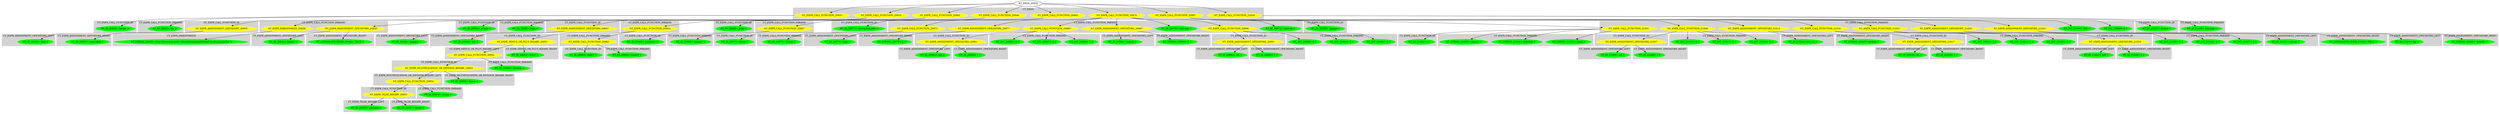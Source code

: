 digraph {

subgraph cluster0 {
 node [style=filled,color=white];
 style=filled;
 color=lightgrey;
 label = "CT_PROG";

"NT_EXPR_CALL_FUNCTION_20931"
 [fillcolor = yellow]
"NT_EXPR_CALL_FUNCTION_20934"
 [fillcolor = yellow]
"NT_EXPR_CALL_FUNCTION_20943"
 [fillcolor = yellow]
"NT_EXPR_CALL_FUNCTION_20946"
 [fillcolor = yellow]
"NT_EXPR_CALL_FUNCTION_20965"
 [fillcolor = yellow]
"NT_EXPR_CALL_FUNCTION_20970"
 [fillcolor = yellow]
"NT_EXPR_CALL_FUNCTION_20997"
 [fillcolor = yellow]
"NT_EXPR_CALL_FUNCTION_21036"
 [fillcolor = yellow]
}
"NT_PROG_20930"->"NT_EXPR_CALL_FUNCTION_20931"
subgraph cluster1 {
 node [style=filled,color=white];
 style=filled;
 color=lightgrey;
 label = "CT_EXPR_CALL_FUNCTION_ID";

"NT_ID_20932< library >"
 [fillcolor = green]
}
subgraph cluster2 {
 node [style=filled,color=white];
 style=filled;
 color=lightgrey;
 label = "CT_EXPR_CALL_FUNCTION_PARAMS";

"NT_ID_20933< car >"
 [fillcolor = green]
}
"NT_EXPR_CALL_FUNCTION_20931"->"NT_ID_20932< library >"
"NT_EXPR_CALL_FUNCTION_20931"->"NT_ID_20933< car >"
"NT_PROG_20930"->"NT_EXPR_CALL_FUNCTION_20934"
subgraph cluster3 {
 node [style=filled,color=white];
 style=filled;
 color=lightgrey;
 label = "CT_EXPR_CALL_FUNCTION_ID";

"NT_EXPR_ASSIGNMENT_OPETATORS_20935"
 [fillcolor = yellow]
}
subgraph cluster4 {
 node [style=filled,color=white];
 style=filled;
 color=lightgrey;
 label = "CT_EXPR_CALL_FUNCTION_PARAMS";

"NT_EXPR_PARENTHESIS_20938"
 [fillcolor = yellow]
"NT_EXPR_ASSIGNMENT_OPETATORS_20940"
 [fillcolor = yellow]
}
"NT_EXPR_CALL_FUNCTION_20934"->"NT_EXPR_ASSIGNMENT_OPETATORS_20935"
subgraph cluster5 {
 node [style=filled,color=white];
 style=filled;
 color=lightgrey;
 label = "CT_EXPR_ASSIGNMENT_OPETATORS_LEFT";

"NT_ID_20936< data >"
 [fillcolor = green]
}
subgraph cluster6 {
 node [style=filled,color=white];
 style=filled;
 color=lightgrey;
 label = "CT_EXPR_ASSIGNMENT_OPETATORS_RIGHT";

"NT_ID_20937< read.table >"
 [fillcolor = green]
}
"NT_EXPR_ASSIGNMENT_OPETATORS_20935"->"NT_ID_20936< data >"
"NT_EXPR_ASSIGNMENT_OPETATORS_20935"->"NT_ID_20937< read.table >"
"NT_EXPR_CALL_FUNCTION_20934"->"NT_EXPR_PARENTHESIS_20938"
subgraph cluster7 {
 node [style=filled,color=white];
 style=filled;
 color=lightgrey;
 label = "CT_EXPR_PARENTHESIS";

"NT_STRING_20939< http://www.uvm.edu/~dhowell/methods8/DataFiles/KingLong.dat >"
 [fillcolor = green]
}
"NT_EXPR_PARENTHESIS_20938"->"NT_STRING_20939< http://www.uvm.edu/~dhowell/methods8/DataFiles/KingLong.dat >"
"NT_EXPR_CALL_FUNCTION_20934"->"NT_EXPR_ASSIGNMENT_OPETATORS_20940"
subgraph cluster8 {
 node [style=filled,color=white];
 style=filled;
 color=lightgrey;
 label = "CT_EXPR_ASSIGNMENT_OPETATORS_LEFT";

"NT_ID_20941< header >"
 [fillcolor = green]
}
subgraph cluster9 {
 node [style=filled,color=white];
 style=filled;
 color=lightgrey;
 label = "CT_EXPR_ASSIGNMENT_OPETATORS_RIGHT";

"NT_LITERALSPECIFIER_20942< TRUE >"
 [fillcolor = green]
}
"NT_EXPR_ASSIGNMENT_OPETATORS_20940"->"NT_ID_20941< header >"
"NT_EXPR_ASSIGNMENT_OPETATORS_20940"->"NT_LITERALSPECIFIER_20942< TRUE >"
"NT_PROG_20930"->"NT_EXPR_CALL_FUNCTION_20943"
subgraph cluster10 {
 node [style=filled,color=white];
 style=filled;
 color=lightgrey;
 label = "CT_EXPR_CALL_FUNCTION_ID";

"NT_ID_20944< attach >"
 [fillcolor = green]
}
subgraph cluster11 {
 node [style=filled,color=white];
 style=filled;
 color=lightgrey;
 label = "CT_EXPR_CALL_FUNCTION_PARAMS";

"NT_ID_20945< data >"
 [fillcolor = green]
}
"NT_EXPR_CALL_FUNCTION_20943"->"NT_ID_20944< attach >"
"NT_EXPR_CALL_FUNCTION_20943"->"NT_ID_20945< data >"
"NT_PROG_20930"->"NT_EXPR_CALL_FUNCTION_20946"
subgraph cluster12 {
 node [style=filled,color=white];
 style=filled;
 color=lightgrey;
 label = "CT_EXPR_CALL_FUNCTION_ID";

"NT_EXPR_ASSIGNMENT_OPETATORS_20947"
 [fillcolor = yellow]
}
subgraph cluster13 {
 node [style=filled,color=white];
 style=filled;
 color=lightgrey;
 label = "CT_EXPR_CALL_FUNCTION_PARAMS";

"NT_EXPR_CALL_FUNCTION_20950"
 [fillcolor = yellow]
}
"NT_EXPR_CALL_FUNCTION_20946"->"NT_EXPR_ASSIGNMENT_OPETATORS_20947"
subgraph cluster14 {
 node [style=filled,color=white];
 style=filled;
 color=lightgrey;
 label = "CT_EXPR_ASSIGNMENT_OPETATORS_LEFT";

"NT_ID_20948< kingaov >"
 [fillcolor = green]
}
subgraph cluster15 {
 node [style=filled,color=white];
 style=filled;
 color=lightgrey;
 label = "CT_EXPR_ASSIGNMENT_OPETATORS_RIGHT";

"NT_ID_20949< aov >"
 [fillcolor = green]
}
"NT_EXPR_ASSIGNMENT_OPETATORS_20947"->"NT_ID_20948< kingaov >"
"NT_EXPR_ASSIGNMENT_OPETATORS_20947"->"NT_ID_20949< aov >"
"NT_EXPR_CALL_FUNCTION_20946"->"NT_EXPR_CALL_FUNCTION_20950"
subgraph cluster16 {
 node [style=filled,color=white];
 style=filled;
 color=lightgrey;
 label = "CT_EXPR_CALL_FUNCTION_ID";

"NT_EXPR_MINUS_OR_PLUS_BINARY_20951"
 [fillcolor = yellow]
}
subgraph cluster17 {
 node [style=filled,color=white];
 style=filled;
 color=lightgrey;
 label = "CT_EXPR_CALL_FUNCTION_PARAMS";

"NT_EXPR_CALL_FUNCTION_20962"
 [fillcolor = yellow]
}
"NT_EXPR_CALL_FUNCTION_20950"->"NT_EXPR_MINUS_OR_PLUS_BINARY_20951"
subgraph cluster18 {
 node [style=filled,color=white];
 style=filled;
 color=lightgrey;
 label = "CT_EXPR_MINUS_OR_PLUS_BINARY_LEFT";

"NT_EXPR_CALL_FUNCTION_20952"
 [fillcolor = yellow]
}
subgraph cluster19 {
 node [style=filled,color=white];
 style=filled;
 color=lightgrey;
 label = "CT_EXPR_MINUS_OR_PLUS_BINARY_RIGHT";

"NT_ID_20961< Error >"
 [fillcolor = green]
}
"NT_EXPR_MINUS_OR_PLUS_BINARY_20951"->"NT_EXPR_CALL_FUNCTION_20952"
subgraph cluster20 {
 node [style=filled,color=white];
 style=filled;
 color=lightgrey;
 label = "CT_EXPR_CALL_FUNCTION_ID";

"NT_EXPR_MULTIPLICATION_OR_DIVISION_BINARY_20953"
 [fillcolor = yellow]
}
subgraph cluster21 {
 node [style=filled,color=white];
 style=filled;
 color=lightgrey;
 label = "CT_EXPR_CALL_FUNCTION_PARAMS";

"NT_ID_20960< Interval >"
 [fillcolor = green]
}
"NT_EXPR_CALL_FUNCTION_20952"->"NT_EXPR_MULTIPLICATION_OR_DIVISION_BINARY_20953"
subgraph cluster22 {
 node [style=filled,color=white];
 style=filled;
 color=lightgrey;
 label = "CT_EXPR_MULTIPLICATION_OR_DIVISION_BINARY_LEFT";

"NT_EXPR_CALL_FUNCTION_20954"
 [fillcolor = yellow]
}
subgraph cluster23 {
 node [style=filled,color=white];
 style=filled;
 color=lightgrey;
 label = "CT_EXPR_MULTIPLICATION_OR_DIVISION_BINARY_RIGHT";

"NT_ID_20959< factor >"
 [fillcolor = green]
}
"NT_EXPR_MULTIPLICATION_OR_DIVISION_BINARY_20953"->"NT_EXPR_CALL_FUNCTION_20954"
subgraph cluster24 {
 node [style=filled,color=white];
 style=filled;
 color=lightgrey;
 label = "CT_EXPR_CALL_FUNCTION_ID";

"NT_EXPR_TILDE_BINARY_20955"
 [fillcolor = yellow]
}
subgraph cluster25 {
 node [style=filled,color=white];
 style=filled;
 color=lightgrey;
 label = "CT_EXPR_CALL_FUNCTION_PARAMS";

"NT_ID_20958< Group >"
 [fillcolor = green]
}
"NT_EXPR_CALL_FUNCTION_20954"->"NT_EXPR_TILDE_BINARY_20955"
subgraph cluster26 {
 node [style=filled,color=white];
 style=filled;
 color=lightgrey;
 label = "CT_EXPR_TILDE_BINARY_LEFT";

"NT_ID_20956< outcome >"
 [fillcolor = green]
}
subgraph cluster27 {
 node [style=filled,color=white];
 style=filled;
 color=lightgrey;
 label = "CT_EXPR_TILDE_BINARY_RIGHT";

"NT_ID_20957< factor >"
 [fillcolor = green]
}
"NT_EXPR_TILDE_BINARY_20955"->"NT_ID_20956< outcome >"
"NT_EXPR_TILDE_BINARY_20955"->"NT_ID_20957< factor >"
"NT_EXPR_CALL_FUNCTION_20954"->"NT_ID_20958< Group >"
"NT_EXPR_MULTIPLICATION_OR_DIVISION_BINARY_20953"->"NT_ID_20959< factor >"
"NT_EXPR_CALL_FUNCTION_20952"->"NT_ID_20960< Interval >"
"NT_EXPR_MINUS_OR_PLUS_BINARY_20951"->"NT_ID_20961< Error >"
"NT_EXPR_CALL_FUNCTION_20950"->"NT_EXPR_CALL_FUNCTION_20962"
subgraph cluster28 {
 node [style=filled,color=white];
 style=filled;
 color=lightgrey;
 label = "CT_EXPR_CALL_FUNCTION_ID";

"NT_ID_20963< factor >"
 [fillcolor = green]
}
subgraph cluster29 {
 node [style=filled,color=white];
 style=filled;
 color=lightgrey;
 label = "CT_EXPR_CALL_FUNCTION_PARAMS";

"NT_ID_20964< subject >"
 [fillcolor = green]
}
"NT_EXPR_CALL_FUNCTION_20962"->"NT_ID_20963< factor >"
"NT_EXPR_CALL_FUNCTION_20962"->"NT_ID_20964< subject >"
"NT_PROG_20930"->"NT_EXPR_CALL_FUNCTION_20965"
subgraph cluster30 {
 node [style=filled,color=white];
 style=filled;
 color=lightgrey;
 label = "CT_EXPR_CALL_FUNCTION_ID";

"NT_ID_20966< print >"
 [fillcolor = green]
}
subgraph cluster31 {
 node [style=filled,color=white];
 style=filled;
 color=lightgrey;
 label = "CT_EXPR_CALL_FUNCTION_PARAMS";

"NT_EXPR_CALL_FUNCTION_20967"
 [fillcolor = yellow]
}
"NT_EXPR_CALL_FUNCTION_20965"->"NT_ID_20966< print >"
"NT_EXPR_CALL_FUNCTION_20965"->"NT_EXPR_CALL_FUNCTION_20967"
subgraph cluster32 {
 node [style=filled,color=white];
 style=filled;
 color=lightgrey;
 label = "CT_EXPR_CALL_FUNCTION_ID";

"NT_ID_20968< summary >"
 [fillcolor = green]
}
subgraph cluster33 {
 node [style=filled,color=white];
 style=filled;
 color=lightgrey;
 label = "CT_EXPR_CALL_FUNCTION_PARAMS";

"NT_ID_20969< kingaov >"
 [fillcolor = green]
}
"NT_EXPR_CALL_FUNCTION_20967"->"NT_ID_20968< summary >"
"NT_EXPR_CALL_FUNCTION_20967"->"NT_ID_20969< kingaov >"
"NT_PROG_20930"->"NT_EXPR_CALL_FUNCTION_20970"
subgraph cluster34 {
 node [style=filled,color=white];
 style=filled;
 color=lightgrey;
 label = "CT_EXPR_CALL_FUNCTION_ID";

"NT_ID_20971< interaction.plot >"
 [fillcolor = green]
}
subgraph cluster35 {
 node [style=filled,color=white];
 style=filled;
 color=lightgrey;
 label = "CT_EXPR_CALL_FUNCTION_PARAMS";

"NT_ID_20972< Interval >"
 [fillcolor = green]
"NT_EXPR_CALL_FUNCTION_20973"
 [fillcolor = yellow]
"NT_ID_20976< outcome >"
 [fillcolor = green]
"NT_EXPR_ASSIGNMENT_OPETATORS_20977"
 [fillcolor = yellow]
"NT_EXPR_CALL_FUNCTION_20980"
 [fillcolor = yellow]
"NT_EXPR_ASSIGNMENT_OPETATORS_20987"
 [fillcolor = yellow]
"NT_EXPR_CALL_FUNCTION_20990"
 [fillcolor = yellow]
}
"NT_EXPR_CALL_FUNCTION_20970"->"NT_ID_20971< interaction.plot >"
"NT_EXPR_CALL_FUNCTION_20970"->"NT_ID_20972< Interval >"
"NT_EXPR_CALL_FUNCTION_20970"->"NT_EXPR_CALL_FUNCTION_20973"
subgraph cluster36 {
 node [style=filled,color=white];
 style=filled;
 color=lightgrey;
 label = "CT_EXPR_CALL_FUNCTION_ID";

"NT_ID_20974< factor >"
 [fillcolor = green]
}
subgraph cluster37 {
 node [style=filled,color=white];
 style=filled;
 color=lightgrey;
 label = "CT_EXPR_CALL_FUNCTION_PARAMS";

"NT_ID_20975< Group >"
 [fillcolor = green]
}
"NT_EXPR_CALL_FUNCTION_20973"->"NT_ID_20974< factor >"
"NT_EXPR_CALL_FUNCTION_20973"->"NT_ID_20975< Group >"
"NT_EXPR_CALL_FUNCTION_20970"->"NT_ID_20976< outcome >"
"NT_EXPR_CALL_FUNCTION_20970"->"NT_EXPR_ASSIGNMENT_OPETATORS_20977"
subgraph cluster38 {
 node [style=filled,color=white];
 style=filled;
 color=lightgrey;
 label = "CT_EXPR_ASSIGNMENT_OPETATORS_LEFT";

"NT_ID_20978< type >"
 [fillcolor = green]
}
subgraph cluster39 {
 node [style=filled,color=white];
 style=filled;
 color=lightgrey;
 label = "CT_EXPR_ASSIGNMENT_OPETATORS_RIGHT";

"NT_STRING_20979< b >"
 [fillcolor = green]
}
"NT_EXPR_ASSIGNMENT_OPETATORS_20977"->"NT_ID_20978< type >"
"NT_EXPR_ASSIGNMENT_OPETATORS_20977"->"NT_STRING_20979< b >"
"NT_EXPR_CALL_FUNCTION_20970"->"NT_EXPR_CALL_FUNCTION_20980"
subgraph cluster40 {
 node [style=filled,color=white];
 style=filled;
 color=lightgrey;
 label = "CT_EXPR_CALL_FUNCTION_ID";

"NT_EXPR_ASSIGNMENT_OPETATORS_20981"
 [fillcolor = yellow]
}
subgraph cluster41 {
 node [style=filled,color=white];
 style=filled;
 color=lightgrey;
 label = "CT_EXPR_CALL_FUNCTION_PARAMS";

"NT_INT_20984< 2 >"
 [fillcolor = green]
"NT_INT_20985< 4 >"
 [fillcolor = green]
"NT_INT_20986< 6 >"
 [fillcolor = green]
}
"NT_EXPR_CALL_FUNCTION_20980"->"NT_EXPR_ASSIGNMENT_OPETATORS_20981"
subgraph cluster42 {
 node [style=filled,color=white];
 style=filled;
 color=lightgrey;
 label = "CT_EXPR_ASSIGNMENT_OPETATORS_LEFT";

"NT_ID_20982< pch >"
 [fillcolor = green]
}
subgraph cluster43 {
 node [style=filled,color=white];
 style=filled;
 color=lightgrey;
 label = "CT_EXPR_ASSIGNMENT_OPETATORS_RIGHT";

"NT_ID_20983< c >"
 [fillcolor = green]
}
"NT_EXPR_ASSIGNMENT_OPETATORS_20981"->"NT_ID_20982< pch >"
"NT_EXPR_ASSIGNMENT_OPETATORS_20981"->"NT_ID_20983< c >"
"NT_EXPR_CALL_FUNCTION_20980"->"NT_INT_20984< 2 >"
"NT_EXPR_CALL_FUNCTION_20980"->"NT_INT_20985< 4 >"
"NT_EXPR_CALL_FUNCTION_20980"->"NT_INT_20986< 6 >"
"NT_EXPR_CALL_FUNCTION_20970"->"NT_EXPR_ASSIGNMENT_OPETATORS_20987"
subgraph cluster44 {
 node [style=filled,color=white];
 style=filled;
 color=lightgrey;
 label = "CT_EXPR_ASSIGNMENT_OPETATORS_LEFT";

"NT_ID_20988< legend >"
 [fillcolor = green]
}
subgraph cluster45 {
 node [style=filled,color=white];
 style=filled;
 color=lightgrey;
 label = "CT_EXPR_ASSIGNMENT_OPETATORS_RIGHT";

"NT_STRING_20989< F >"
 [fillcolor = green]
}
"NT_EXPR_ASSIGNMENT_OPETATORS_20987"->"NT_ID_20988< legend >"
"NT_EXPR_ASSIGNMENT_OPETATORS_20987"->"NT_STRING_20989< F >"
"NT_EXPR_CALL_FUNCTION_20970"->"NT_EXPR_CALL_FUNCTION_20990"
subgraph cluster46 {
 node [style=filled,color=white];
 style=filled;
 color=lightgrey;
 label = "CT_EXPR_CALL_FUNCTION_ID";

"NT_EXPR_ASSIGNMENT_OPETATORS_20991"
 [fillcolor = yellow]
}
subgraph cluster47 {
 node [style=filled,color=white];
 style=filled;
 color=lightgrey;
 label = "CT_EXPR_CALL_FUNCTION_PARAMS";

"NT_INT_20994< 3 >"
 [fillcolor = green]
"NT_INT_20995< 4 >"
 [fillcolor = green]
"NT_INT_20996< 6 >"
 [fillcolor = green]
}
"NT_EXPR_CALL_FUNCTION_20990"->"NT_EXPR_ASSIGNMENT_OPETATORS_20991"
subgraph cluster48 {
 node [style=filled,color=white];
 style=filled;
 color=lightgrey;
 label = "CT_EXPR_ASSIGNMENT_OPETATORS_LEFT";

"NT_ID_20992< col >"
 [fillcolor = green]
}
subgraph cluster49 {
 node [style=filled,color=white];
 style=filled;
 color=lightgrey;
 label = "CT_EXPR_ASSIGNMENT_OPETATORS_RIGHT";

"NT_ID_20993< c >"
 [fillcolor = green]
}
"NT_EXPR_ASSIGNMENT_OPETATORS_20991"->"NT_ID_20992< col >"
"NT_EXPR_ASSIGNMENT_OPETATORS_20991"->"NT_ID_20993< c >"
"NT_EXPR_CALL_FUNCTION_20990"->"NT_INT_20994< 3 >"
"NT_EXPR_CALL_FUNCTION_20990"->"NT_INT_20995< 4 >"
"NT_EXPR_CALL_FUNCTION_20990"->"NT_INT_20996< 6 >"
"NT_PROG_20930"->"NT_EXPR_CALL_FUNCTION_20997"
subgraph cluster50 {
 node [style=filled,color=white];
 style=filled;
 color=lightgrey;
 label = "CT_EXPR_CALL_FUNCTION_ID";

"NT_ID_20998< legend >"
 [fillcolor = green]
}
subgraph cluster51 {
 node [style=filled,color=white];
 style=filled;
 color=lightgrey;
 label = "CT_EXPR_CALL_FUNCTION_PARAMS";

"NT_INT_20999< 4 >"
 [fillcolor = green]
"NT_INT_21000< 300 >"
 [fillcolor = green]
"NT_EXPR_CALL_FUNCTION_21001"
 [fillcolor = yellow]
"NT_EXPR_CALL_FUNCTION_21006"
 [fillcolor = yellow]
"NT_EXPR_ASSIGNMENT_OPETATORS_21013"
 [fillcolor = yellow]
"NT_EXPR_CALL_FUNCTION_21016"
 [fillcolor = yellow]
"NT_EXPR_CALL_FUNCTION_21023"
 [fillcolor = yellow]
"NT_EXPR_ASSIGNMENT_OPETATORS_21030"
 [fillcolor = yellow]
"NT_EXPR_ASSIGNMENT_OPETATORS_21033"
 [fillcolor = yellow]
}
"NT_EXPR_CALL_FUNCTION_20997"->"NT_ID_20998< legend >"
"NT_EXPR_CALL_FUNCTION_20997"->"NT_INT_20999< 4 >"
"NT_EXPR_CALL_FUNCTION_20997"->"NT_INT_21000< 300 >"
"NT_EXPR_CALL_FUNCTION_20997"->"NT_EXPR_CALL_FUNCTION_21001"
subgraph cluster52 {
 node [style=filled,color=white];
 style=filled;
 color=lightgrey;
 label = "CT_EXPR_CALL_FUNCTION_ID";

"NT_ID_21002< c >"
 [fillcolor = green]
}
subgraph cluster53 {
 node [style=filled,color=white];
 style=filled;
 color=lightgrey;
 label = "CT_EXPR_CALL_FUNCTION_PARAMS";

"NT_STRING_21003< same >"
 [fillcolor = green]
"NT_STRING_21004< different >"
 [fillcolor = green]
"NT_STRING_21005< control >"
 [fillcolor = green]
}
"NT_EXPR_CALL_FUNCTION_21001"->"NT_ID_21002< c >"
"NT_EXPR_CALL_FUNCTION_21001"->"NT_STRING_21003< same >"
"NT_EXPR_CALL_FUNCTION_21001"->"NT_STRING_21004< different >"
"NT_EXPR_CALL_FUNCTION_21001"->"NT_STRING_21005< control >"
"NT_EXPR_CALL_FUNCTION_20997"->"NT_EXPR_CALL_FUNCTION_21006"
subgraph cluster54 {
 node [style=filled,color=white];
 style=filled;
 color=lightgrey;
 label = "CT_EXPR_CALL_FUNCTION_ID";

"NT_EXPR_ASSIGNMENT_OPETATORS_21007"
 [fillcolor = yellow]
}
subgraph cluster55 {
 node [style=filled,color=white];
 style=filled;
 color=lightgrey;
 label = "CT_EXPR_CALL_FUNCTION_PARAMS";

"NT_INT_21010< 4 >"
 [fillcolor = green]
"NT_INT_21011< 6 >"
 [fillcolor = green]
"NT_INT_21012< 3 >"
 [fillcolor = green]
}
"NT_EXPR_CALL_FUNCTION_21006"->"NT_EXPR_ASSIGNMENT_OPETATORS_21007"
subgraph cluster56 {
 node [style=filled,color=white];
 style=filled;
 color=lightgrey;
 label = "CT_EXPR_ASSIGNMENT_OPETATORS_LEFT";

"NT_ID_21008< col >"
 [fillcolor = green]
}
subgraph cluster57 {
 node [style=filled,color=white];
 style=filled;
 color=lightgrey;
 label = "CT_EXPR_ASSIGNMENT_OPETATORS_RIGHT";

"NT_ID_21009< c >"
 [fillcolor = green]
}
"NT_EXPR_ASSIGNMENT_OPETATORS_21007"->"NT_ID_21008< col >"
"NT_EXPR_ASSIGNMENT_OPETATORS_21007"->"NT_ID_21009< c >"
"NT_EXPR_CALL_FUNCTION_21006"->"NT_INT_21010< 4 >"
"NT_EXPR_CALL_FUNCTION_21006"->"NT_INT_21011< 6 >"
"NT_EXPR_CALL_FUNCTION_21006"->"NT_INT_21012< 3 >"
"NT_EXPR_CALL_FUNCTION_20997"->"NT_EXPR_ASSIGNMENT_OPETATORS_21013"
subgraph cluster58 {
 node [style=filled,color=white];
 style=filled;
 color=lightgrey;
 label = "CT_EXPR_ASSIGNMENT_OPETATORS_LEFT";

"NT_ID_21014< text.col >"
 [fillcolor = green]
}
subgraph cluster59 {
 node [style=filled,color=white];
 style=filled;
 color=lightgrey;
 label = "CT_EXPR_ASSIGNMENT_OPETATORS_RIGHT";

"NT_STRING_21015< green4 >"
 [fillcolor = green]
}
"NT_EXPR_ASSIGNMENT_OPETATORS_21013"->"NT_ID_21014< text.col >"
"NT_EXPR_ASSIGNMENT_OPETATORS_21013"->"NT_STRING_21015< green4 >"
"NT_EXPR_CALL_FUNCTION_20997"->"NT_EXPR_CALL_FUNCTION_21016"
subgraph cluster60 {
 node [style=filled,color=white];
 style=filled;
 color=lightgrey;
 label = "CT_EXPR_CALL_FUNCTION_ID";

"NT_EXPR_ASSIGNMENT_OPETATORS_21017"
 [fillcolor = yellow]
}
subgraph cluster61 {
 node [style=filled,color=white];
 style=filled;
 color=lightgrey;
 label = "CT_EXPR_CALL_FUNCTION_PARAMS";

"NT_INT_21020< 2 >"
 [fillcolor = green]
"NT_INT_21021< 1 >"
 [fillcolor = green]
"NT_INT_21022< 3 >"
 [fillcolor = green]
}
"NT_EXPR_CALL_FUNCTION_21016"->"NT_EXPR_ASSIGNMENT_OPETATORS_21017"
subgraph cluster62 {
 node [style=filled,color=white];
 style=filled;
 color=lightgrey;
 label = "CT_EXPR_ASSIGNMENT_OPETATORS_LEFT";

"NT_ID_21018< lty >"
 [fillcolor = green]
}
subgraph cluster63 {
 node [style=filled,color=white];
 style=filled;
 color=lightgrey;
 label = "CT_EXPR_ASSIGNMENT_OPETATORS_RIGHT";

"NT_ID_21019< c >"
 [fillcolor = green]
}
"NT_EXPR_ASSIGNMENT_OPETATORS_21017"->"NT_ID_21018< lty >"
"NT_EXPR_ASSIGNMENT_OPETATORS_21017"->"NT_ID_21019< c >"
"NT_EXPR_CALL_FUNCTION_21016"->"NT_INT_21020< 2 >"
"NT_EXPR_CALL_FUNCTION_21016"->"NT_INT_21021< 1 >"
"NT_EXPR_CALL_FUNCTION_21016"->"NT_INT_21022< 3 >"
"NT_EXPR_CALL_FUNCTION_20997"->"NT_EXPR_CALL_FUNCTION_21023"
subgraph cluster64 {
 node [style=filled,color=white];
 style=filled;
 color=lightgrey;
 label = "CT_EXPR_CALL_FUNCTION_ID";

"NT_EXPR_ASSIGNMENT_OPETATORS_21024"
 [fillcolor = yellow]
}
subgraph cluster65 {
 node [style=filled,color=white];
 style=filled;
 color=lightgrey;
 label = "CT_EXPR_CALL_FUNCTION_PARAMS";

"NT_INT_21027< 4 >"
 [fillcolor = green]
"NT_INT_21028< 6 >"
 [fillcolor = green]
"NT_INT_21029< 2 >"
 [fillcolor = green]
}
"NT_EXPR_CALL_FUNCTION_21023"->"NT_EXPR_ASSIGNMENT_OPETATORS_21024"
subgraph cluster66 {
 node [style=filled,color=white];
 style=filled;
 color=lightgrey;
 label = "CT_EXPR_ASSIGNMENT_OPETATORS_LEFT";

"NT_ID_21025< pch >"
 [fillcolor = green]
}
subgraph cluster67 {
 node [style=filled,color=white];
 style=filled;
 color=lightgrey;
 label = "CT_EXPR_ASSIGNMENT_OPETATORS_RIGHT";

"NT_ID_21026< c >"
 [fillcolor = green]
}
"NT_EXPR_ASSIGNMENT_OPETATORS_21024"->"NT_ID_21025< pch >"
"NT_EXPR_ASSIGNMENT_OPETATORS_21024"->"NT_ID_21026< c >"
"NT_EXPR_CALL_FUNCTION_21023"->"NT_INT_21027< 4 >"
"NT_EXPR_CALL_FUNCTION_21023"->"NT_INT_21028< 6 >"
"NT_EXPR_CALL_FUNCTION_21023"->"NT_INT_21029< 2 >"
"NT_EXPR_CALL_FUNCTION_20997"->"NT_EXPR_ASSIGNMENT_OPETATORS_21030"
subgraph cluster68 {
 node [style=filled,color=white];
 style=filled;
 color=lightgrey;
 label = "CT_EXPR_ASSIGNMENT_OPETATORS_LEFT";

"NT_ID_21031< merge >"
 [fillcolor = green]
}
subgraph cluster69 {
 node [style=filled,color=white];
 style=filled;
 color=lightgrey;
 label = "CT_EXPR_ASSIGNMENT_OPETATORS_RIGHT";

"NT_LITERALSPECIFIER_21032< TRUE >"
 [fillcolor = green]
}
"NT_EXPR_ASSIGNMENT_OPETATORS_21030"->"NT_ID_21031< merge >"
"NT_EXPR_ASSIGNMENT_OPETATORS_21030"->"NT_LITERALSPECIFIER_21032< TRUE >"
"NT_EXPR_CALL_FUNCTION_20997"->"NT_EXPR_ASSIGNMENT_OPETATORS_21033"
subgraph cluster70 {
 node [style=filled,color=white];
 style=filled;
 color=lightgrey;
 label = "CT_EXPR_ASSIGNMENT_OPETATORS_LEFT";

"NT_ID_21034< bg >"
 [fillcolor = green]
}
subgraph cluster71 {
 node [style=filled,color=white];
 style=filled;
 color=lightgrey;
 label = "CT_EXPR_ASSIGNMENT_OPETATORS_RIGHT";

"NT_STRING_21035< 'gray90' >"
 [fillcolor = green]
}
"NT_EXPR_ASSIGNMENT_OPETATORS_21033"->"NT_ID_21034< bg >"
"NT_EXPR_ASSIGNMENT_OPETATORS_21033"->"NT_STRING_21035< 'gray90' >"
"NT_PROG_20930"->"NT_EXPR_CALL_FUNCTION_21036"
subgraph cluster72 {
 node [style=filled,color=white];
 style=filled;
 color=lightgrey;
 label = "CT_EXPR_CALL_FUNCTION_ID";

"NT_ID_21037< detach >"
 [fillcolor = green]
}
subgraph cluster73 {
 node [style=filled,color=white];
 style=filled;
 color=lightgrey;
 label = "CT_EXPR_CALL_FUNCTION_PARAMS";

"NT_ID_21038< datLong >"
 [fillcolor = green]
}
"NT_EXPR_CALL_FUNCTION_21036"->"NT_ID_21037< detach >"
"NT_EXPR_CALL_FUNCTION_21036"->"NT_ID_21038< datLong >"
}
